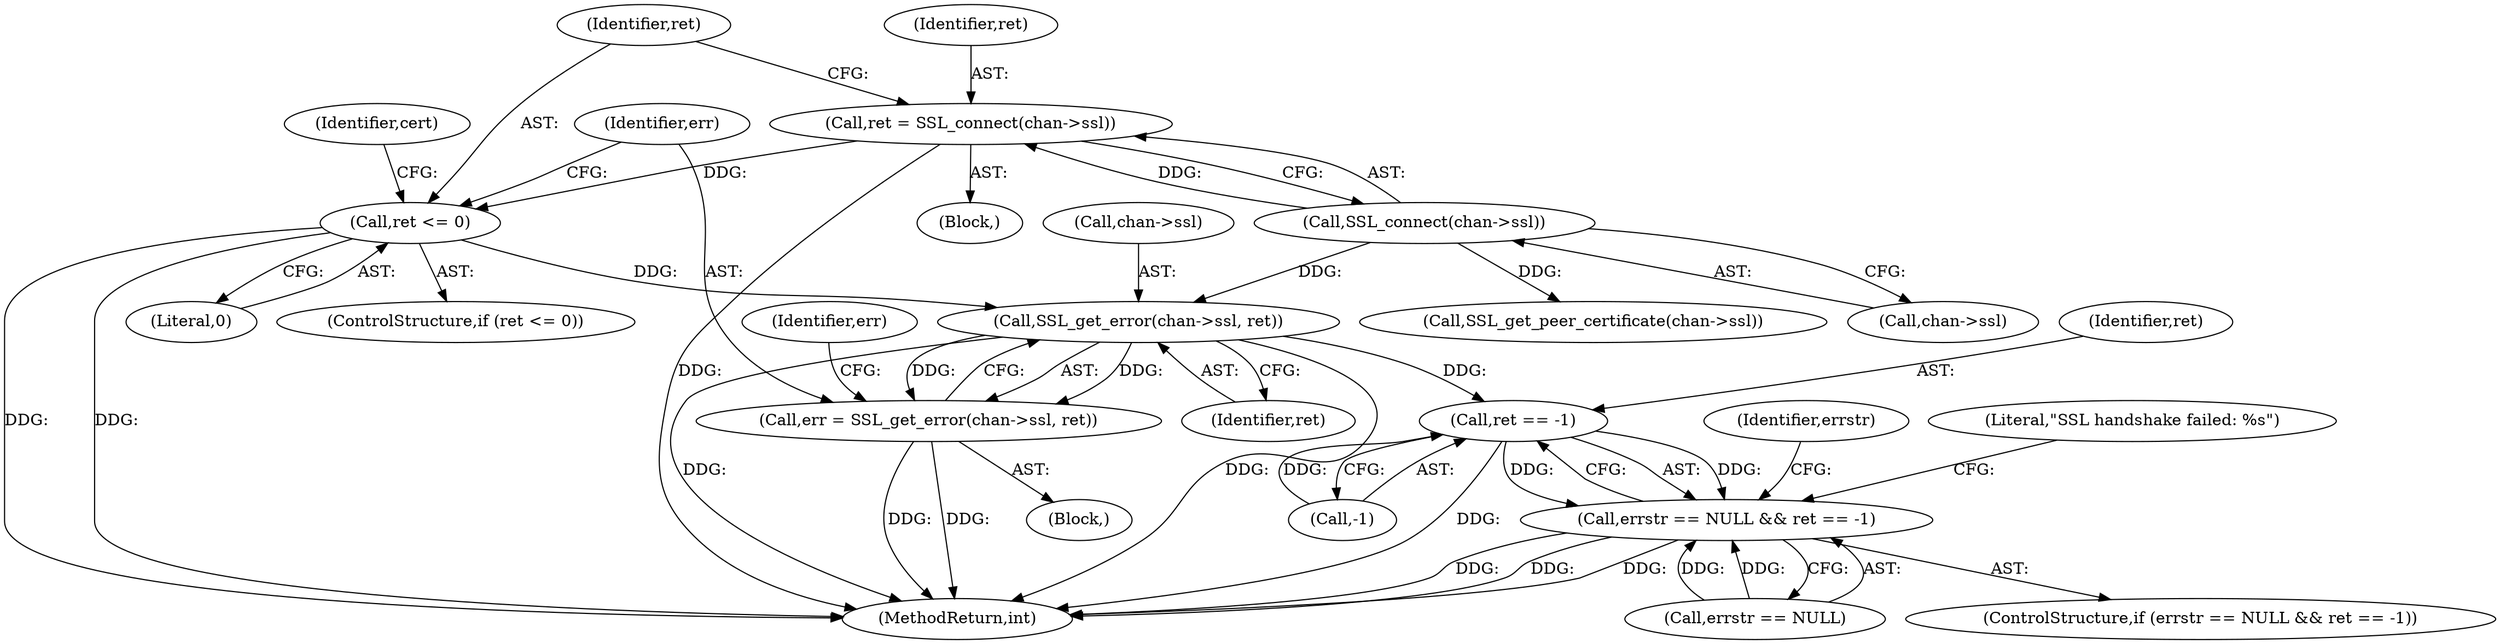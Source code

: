 digraph "0_irssi-proxy_85bbc05b21678e80423815d2ef1dfe26208491ab_0@API" {
"1000113" [label="(Call,ret = SSL_connect(chan->ssl))"];
"1000115" [label="(Call,SSL_connect(chan->ssl))"];
"1000120" [label="(Call,ret <= 0)"];
"1000126" [label="(Call,SSL_get_error(chan->ssl, ret))"];
"1000124" [label="(Call,err = SSL_get_error(chan->ssl, ret))"];
"1000157" [label="(Call,ret == -1)"];
"1000153" [label="(Call,errstr == NULL && ret == -1)"];
"1000193" [label="(Identifier,cert)"];
"1000130" [label="(Identifier,ret)"];
"1000113" [label="(Call,ret = SSL_connect(chan->ssl))"];
"1000119" [label="(ControlStructure,if (ret <= 0))"];
"1000158" [label="(Identifier,ret)"];
"1000114" [label="(Identifier,ret)"];
"1000159" [label="(Call,-1)"];
"1000162" [label="(Identifier,errstr)"];
"1000132" [label="(Identifier,err)"];
"1000120" [label="(Call,ret <= 0)"];
"1000125" [label="(Identifier,err)"];
"1000157" [label="(Call,ret == -1)"];
"1000122" [label="(Literal,0)"];
"1000115" [label="(Call,SSL_connect(chan->ssl))"];
"1000102" [label="(Block,)"];
"1000126" [label="(Call,SSL_get_error(chan->ssl, ret))"];
"1000166" [label="(Literal,\"SSL handshake failed: %s\")"];
"1000124" [label="(Call,err = SSL_get_error(chan->ssl, ret))"];
"1000123" [label="(Block,)"];
"1000116" [label="(Call,chan->ssl)"];
"1000152" [label="(ControlStructure,if (errstr == NULL && ret == -1))"];
"1000127" [label="(Call,chan->ssl)"];
"1000154" [label="(Call,errstr == NULL)"];
"1000234" [label="(MethodReturn,int)"];
"1000121" [label="(Identifier,ret)"];
"1000153" [label="(Call,errstr == NULL && ret == -1)"];
"1000194" [label="(Call,SSL_get_peer_certificate(chan->ssl))"];
"1000113" -> "1000102"  [label="AST: "];
"1000113" -> "1000115"  [label="CFG: "];
"1000114" -> "1000113"  [label="AST: "];
"1000115" -> "1000113"  [label="AST: "];
"1000121" -> "1000113"  [label="CFG: "];
"1000113" -> "1000234"  [label="DDG: "];
"1000115" -> "1000113"  [label="DDG: "];
"1000113" -> "1000120"  [label="DDG: "];
"1000115" -> "1000116"  [label="CFG: "];
"1000116" -> "1000115"  [label="AST: "];
"1000115" -> "1000126"  [label="DDG: "];
"1000115" -> "1000194"  [label="DDG: "];
"1000120" -> "1000119"  [label="AST: "];
"1000120" -> "1000122"  [label="CFG: "];
"1000121" -> "1000120"  [label="AST: "];
"1000122" -> "1000120"  [label="AST: "];
"1000125" -> "1000120"  [label="CFG: "];
"1000193" -> "1000120"  [label="CFG: "];
"1000120" -> "1000234"  [label="DDG: "];
"1000120" -> "1000234"  [label="DDG: "];
"1000120" -> "1000126"  [label="DDG: "];
"1000126" -> "1000124"  [label="AST: "];
"1000126" -> "1000130"  [label="CFG: "];
"1000127" -> "1000126"  [label="AST: "];
"1000130" -> "1000126"  [label="AST: "];
"1000124" -> "1000126"  [label="CFG: "];
"1000126" -> "1000234"  [label="DDG: "];
"1000126" -> "1000234"  [label="DDG: "];
"1000126" -> "1000124"  [label="DDG: "];
"1000126" -> "1000124"  [label="DDG: "];
"1000126" -> "1000157"  [label="DDG: "];
"1000124" -> "1000123"  [label="AST: "];
"1000125" -> "1000124"  [label="AST: "];
"1000132" -> "1000124"  [label="CFG: "];
"1000124" -> "1000234"  [label="DDG: "];
"1000124" -> "1000234"  [label="DDG: "];
"1000157" -> "1000153"  [label="AST: "];
"1000157" -> "1000159"  [label="CFG: "];
"1000158" -> "1000157"  [label="AST: "];
"1000159" -> "1000157"  [label="AST: "];
"1000153" -> "1000157"  [label="CFG: "];
"1000157" -> "1000234"  [label="DDG: "];
"1000157" -> "1000153"  [label="DDG: "];
"1000157" -> "1000153"  [label="DDG: "];
"1000159" -> "1000157"  [label="DDG: "];
"1000153" -> "1000152"  [label="AST: "];
"1000153" -> "1000154"  [label="CFG: "];
"1000154" -> "1000153"  [label="AST: "];
"1000162" -> "1000153"  [label="CFG: "];
"1000166" -> "1000153"  [label="CFG: "];
"1000153" -> "1000234"  [label="DDG: "];
"1000153" -> "1000234"  [label="DDG: "];
"1000153" -> "1000234"  [label="DDG: "];
"1000154" -> "1000153"  [label="DDG: "];
"1000154" -> "1000153"  [label="DDG: "];
}
